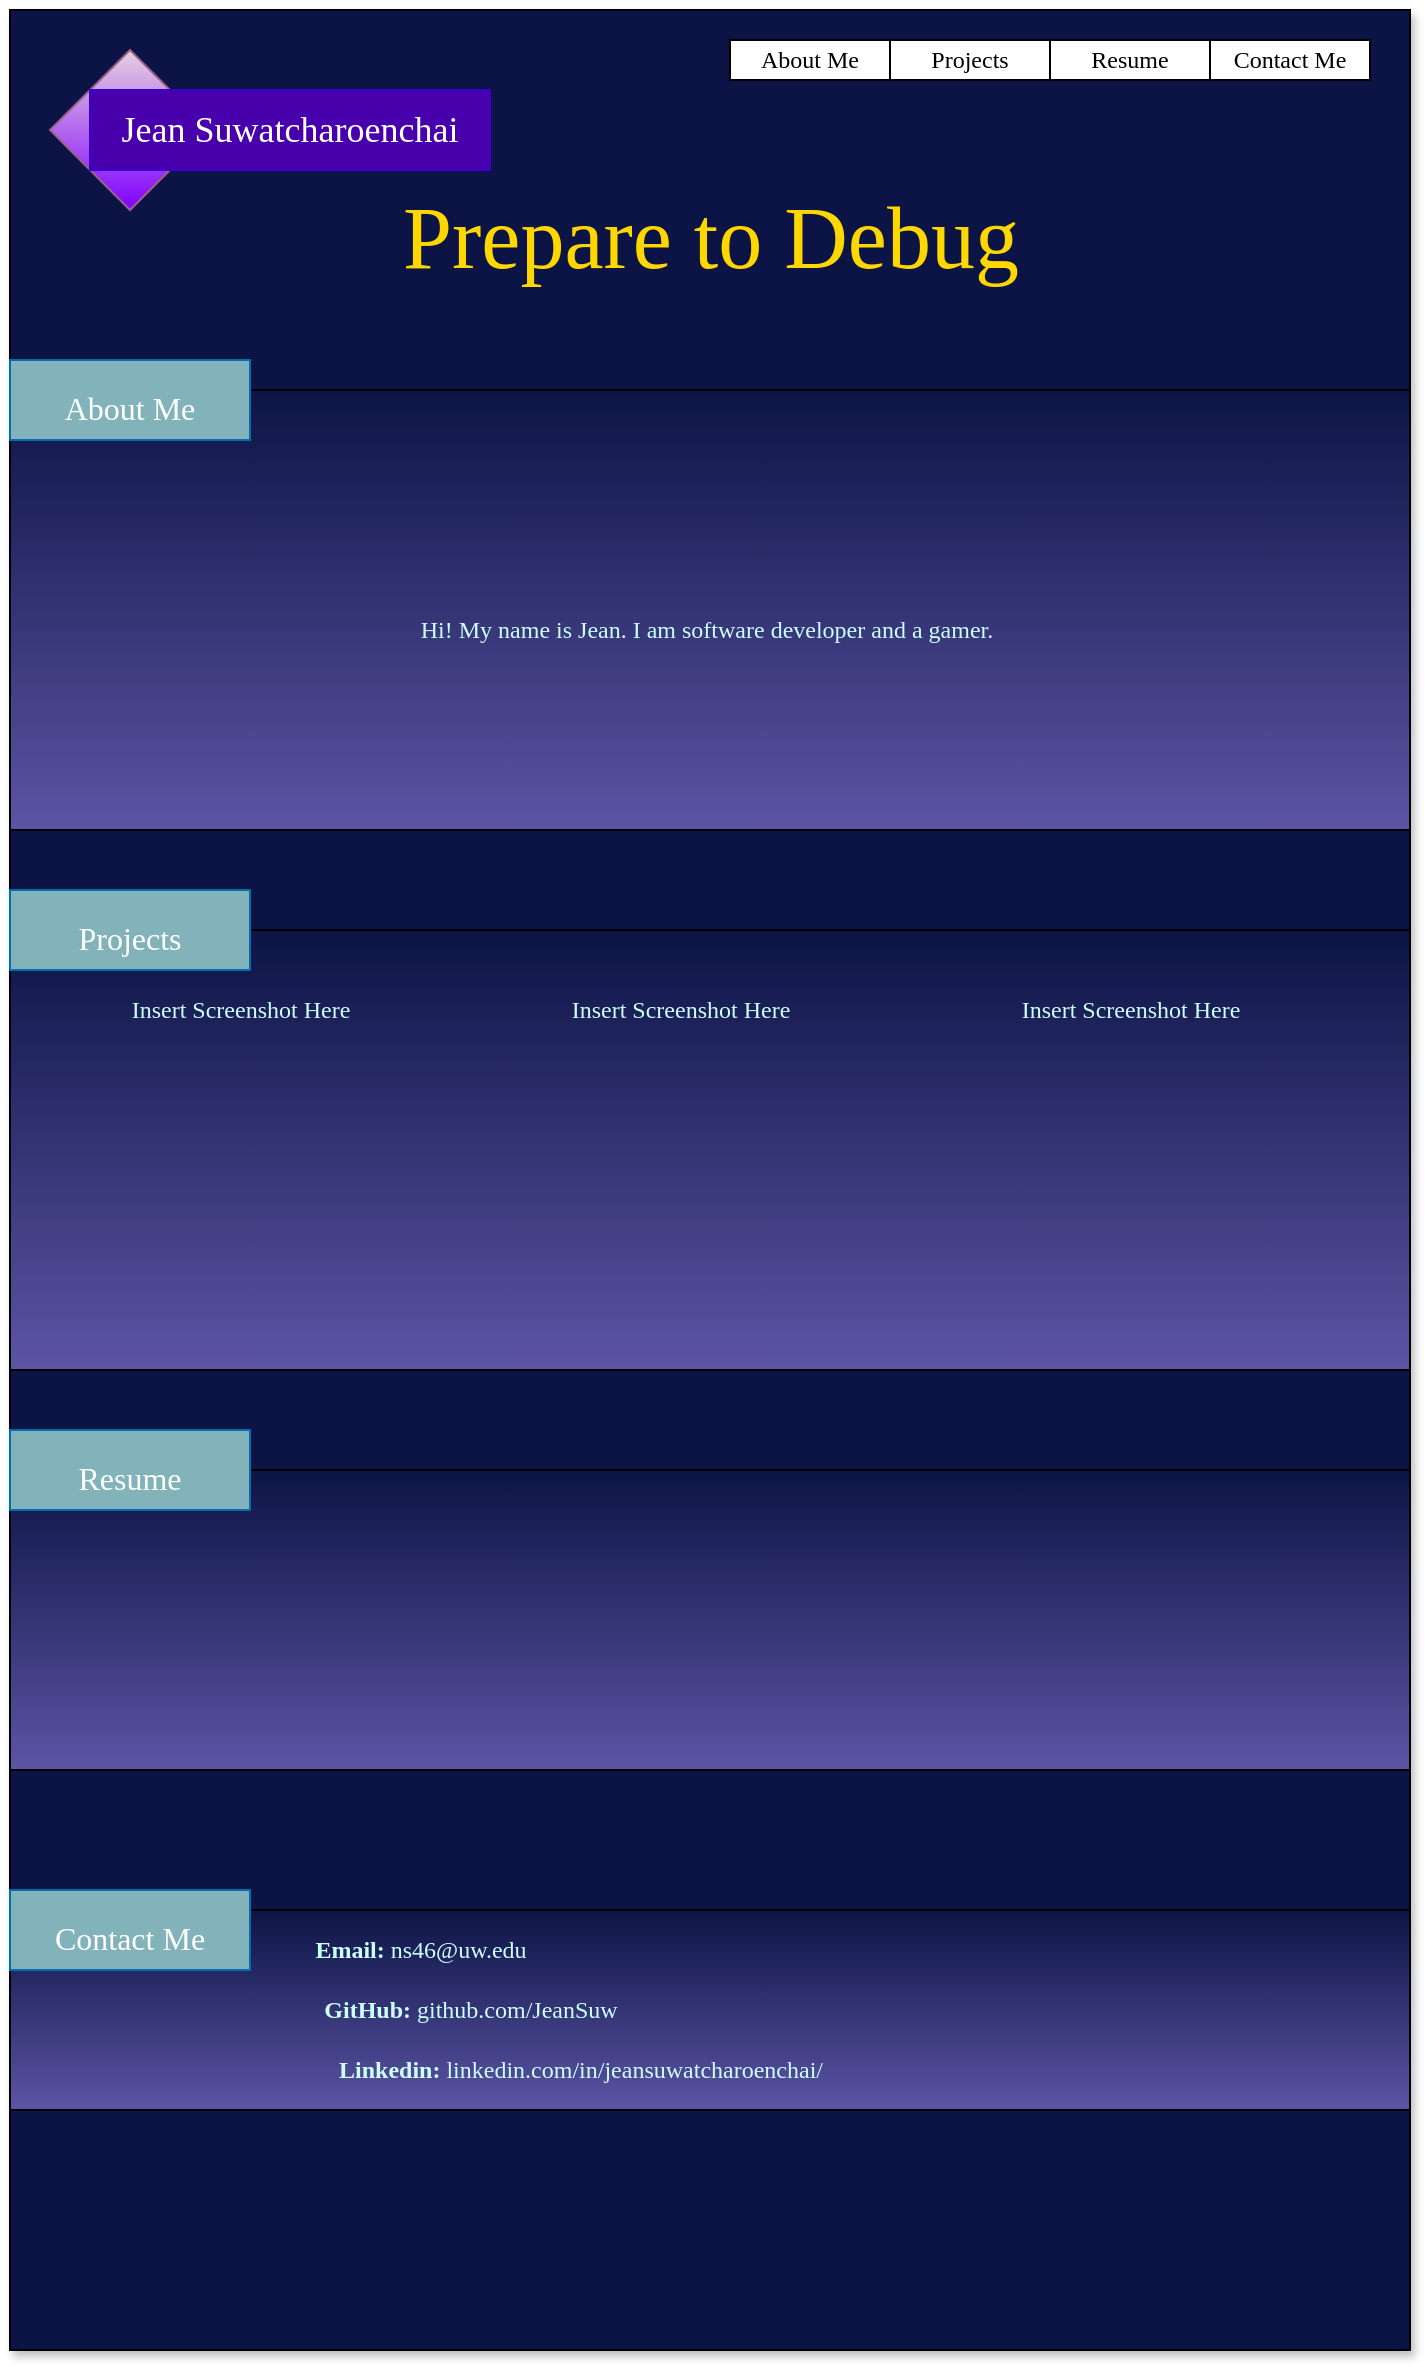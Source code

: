 <mxfile>
    <diagram id="GzHBuG8_AoLVXcm4fyUO" name="Page-1">
        <mxGraphModel dx="1936" dy="650" grid="1" gridSize="10" guides="1" tooltips="1" connect="1" arrows="1" fold="1" page="1" pageScale="1" pageWidth="850" pageHeight="1100" math="0" shadow="0">
            <root>
                <mxCell id="0"/>
                <mxCell id="1" parent="0"/>
                <mxCell id="19" value="" style="whiteSpace=wrap;html=1;fontFamily=Tahoma;fontSize=18;fillColor=#0C1445;gradientColor=none;shadow=1;gradientDirection=east;" vertex="1" parent="1">
                    <mxGeometry x="80" width="700" height="1170" as="geometry"/>
                </mxCell>
                <mxCell id="20" value="" style="whiteSpace=wrap;html=1;fontFamily=Comic Sans MS;fontSize=44;fontColor=#FF0000;fillColor=#0C1445;gradientColor=#5C54A4;" vertex="1" parent="1">
                    <mxGeometry x="80" y="730" width="700" height="150" as="geometry"/>
                </mxCell>
                <mxCell id="21" value="" style="whiteSpace=wrap;html=1;fontFamily=Comic Sans MS;fontSize=44;fontColor=#FF0000;fillColor=#0C1445;gradientColor=#5C54A4;" vertex="1" parent="1">
                    <mxGeometry x="80" y="460" width="700" height="220" as="geometry"/>
                </mxCell>
                <mxCell id="22" value="&lt;font color=&quot;#ccffff&quot; style=&quot;font-size: 12px&quot;&gt;&lt;font style=&quot;font-size: 12px&quot;&gt;Hi! My name is Jean. I am software developer and a gamer.&amp;nbsp;&lt;/font&gt;&lt;/font&gt;" style="whiteSpace=wrap;html=1;fontFamily=Comic Sans MS;fontSize=44;fontColor=#FF0000;fillColor=#0c1445;gradientColor=#5c54a4;gradientDirection=south;" vertex="1" parent="1">
                    <mxGeometry x="80" y="190" width="700" height="220" as="geometry"/>
                </mxCell>
                <mxCell id="23" value="" style="rhombus;whiteSpace=wrap;html=1;fillColor=#e6d0de;gradientColor=#7F00FF;strokeColor=#996185;" vertex="1" parent="1">
                    <mxGeometry x="100" y="20" width="80" height="80" as="geometry"/>
                </mxCell>
                <mxCell id="24" value="About Me" style="whiteSpace=wrap;html=1;fontFamily=Lucida Console;" vertex="1" parent="1">
                    <mxGeometry x="440" y="15" width="80" height="20" as="geometry"/>
                </mxCell>
                <mxCell id="25" value="Projects" style="whiteSpace=wrap;html=1;fontFamily=Lucida Console;" vertex="1" parent="1">
                    <mxGeometry x="520" y="15" width="80" height="20" as="geometry"/>
                </mxCell>
                <mxCell id="26" value="Contact Me" style="whiteSpace=wrap;html=1;fontFamily=Lucida Console;" vertex="1" parent="1">
                    <mxGeometry x="680" y="15" width="80" height="20" as="geometry"/>
                </mxCell>
                <mxCell id="27" value="&lt;font style=&quot;font-size: 18px&quot;&gt;Jean Suwatcharoenchai&lt;/font&gt;" style="whiteSpace=wrap;html=1;fillColor=#4800AD;fontColor=#ffffff;strokeColor=#3700CC;fontFamily=Lucida Console;" vertex="1" parent="1">
                    <mxGeometry x="120" y="40" width="200" height="40" as="geometry"/>
                </mxCell>
                <mxCell id="28" value="&lt;span style=&quot;font-size: 44px&quot;&gt;&lt;font style=&quot;font-size: 44px&quot;&gt;Prepare to Debug&lt;/font&gt;&lt;/span&gt;" style="text;html=1;resizable=0;autosize=1;align=center;verticalAlign=middle;points=[];fillColor=none;strokeColor=none;rounded=0;fontFamily=Lucida Console;fontSize=44;fontColor=#FFD700;" vertex="1" parent="1">
                    <mxGeometry x="270" y="85" width="320" height="60" as="geometry"/>
                </mxCell>
                <mxCell id="29" value="&lt;font style=&quot;font-size: 16px&quot;&gt;About Me&lt;/font&gt;" style="whiteSpace=wrap;html=1;fontFamily=Lucida Console;fontSize=28;fontColor=#ffffff;fillColor=#82B3BA;strokeColor=#006EAF;" vertex="1" parent="1">
                    <mxGeometry x="80" y="175" width="120" height="40" as="geometry"/>
                </mxCell>
                <mxCell id="30" value="&lt;font style=&quot;font-size: 16px&quot;&gt;Projects&lt;/font&gt;" style="whiteSpace=wrap;html=1;fontFamily=Lucida Console;fontSize=28;fontColor=#ffffff;fillColor=#82B3BA;strokeColor=#006EAF;" vertex="1" parent="1">
                    <mxGeometry x="80" y="440" width="120" height="40" as="geometry"/>
                </mxCell>
                <mxCell id="31" value="&lt;font style=&quot;font-size: 16px&quot;&gt;Resume&lt;/font&gt;" style="whiteSpace=wrap;html=1;fontFamily=Lucida Console;fontSize=28;fontColor=#ffffff;fillColor=#82B3BA;strokeColor=#006EAF;" vertex="1" parent="1">
                    <mxGeometry x="80" y="710" width="120" height="40" as="geometry"/>
                </mxCell>
                <mxCell id="32" value="Resume" style="whiteSpace=wrap;html=1;fontFamily=Lucida Console;" vertex="1" parent="1">
                    <mxGeometry x="600" y="15" width="80" height="20" as="geometry"/>
                </mxCell>
                <mxCell id="33" value="" style="whiteSpace=wrap;html=1;fontFamily=Comic Sans MS;fontSize=44;fontColor=#FF0000;fillColor=#0C1445;gradientColor=#5C54A4;" vertex="1" parent="1">
                    <mxGeometry x="80" y="950" width="700" height="100" as="geometry"/>
                </mxCell>
                <mxCell id="34" value="&lt;font style=&quot;font-size: 16px&quot;&gt;Contact Me&lt;/font&gt;" style="whiteSpace=wrap;html=1;fontFamily=Lucida Console;fontSize=28;fontColor=#ffffff;fillColor=#82B3BA;strokeColor=#006EAF;" vertex="1" parent="1">
                    <mxGeometry x="80" y="940" width="120" height="40" as="geometry"/>
                </mxCell>
                <mxCell id="35" value="Insert Screenshot Here" style="text;html=1;resizable=0;autosize=1;align=center;verticalAlign=middle;points=[];fillColor=none;strokeColor=none;rounded=0;shadow=1;fontFamily=Comic Sans MS;fontSize=12;fontColor=#CCFFFF;" vertex="1" parent="1">
                    <mxGeometry x="340" y="490" width="150" height="20" as="geometry"/>
                </mxCell>
                <mxCell id="36" value="Insert Screenshot Here" style="text;html=1;resizable=0;autosize=1;align=center;verticalAlign=middle;points=[];fillColor=none;strokeColor=none;rounded=0;shadow=1;fontFamily=Comic Sans MS;fontSize=12;fontColor=#CCFFFF;" vertex="1" parent="1">
                    <mxGeometry x="565" y="490" width="150" height="20" as="geometry"/>
                </mxCell>
                <mxCell id="37" value="Insert Screenshot Here" style="text;html=1;resizable=0;autosize=1;align=center;verticalAlign=middle;points=[];fillColor=none;strokeColor=none;rounded=0;shadow=1;fontFamily=Comic Sans MS;fontSize=12;fontColor=#CCFFFF;" vertex="1" parent="1">
                    <mxGeometry x="120" y="490" width="150" height="20" as="geometry"/>
                </mxCell>
                <mxCell id="38" value="&lt;b&gt;Email:&lt;/b&gt; ns46@uw.edu" style="text;html=1;resizable=0;autosize=1;align=center;verticalAlign=middle;points=[];fillColor=none;strokeColor=none;rounded=0;shadow=1;fontFamily=Comic Sans MS;fontSize=12;fontColor=#CCFFFF;" vertex="1" parent="1">
                    <mxGeometry x="220" y="960" width="130" height="20" as="geometry"/>
                </mxCell>
                <mxCell id="39" value="&lt;b&gt;GitHub:&lt;/b&gt;&amp;nbsp;github.com/JeanSuw" style="text;html=1;resizable=0;autosize=1;align=center;verticalAlign=middle;points=[];fillColor=none;strokeColor=none;rounded=0;shadow=1;fontFamily=Comic Sans MS;fontSize=12;fontColor=#CCFFFF;" vertex="1" parent="1">
                    <mxGeometry x="220" y="990" width="180" height="20" as="geometry"/>
                </mxCell>
                <mxCell id="40" value="&lt;b&gt;Linkedin:&lt;/b&gt;&amp;nbsp;linkedin.com/in/jeansuwatcharoenchai/" style="text;html=1;resizable=0;autosize=1;align=center;verticalAlign=middle;points=[];fillColor=none;strokeColor=none;rounded=0;shadow=1;fontFamily=Comic Sans MS;fontSize=12;fontColor=#CCFFFF;" vertex="1" parent="1">
                    <mxGeometry x="220" y="1020" width="290" height="20" as="geometry"/>
                </mxCell>
            </root>
        </mxGraphModel>
    </diagram>
</mxfile>